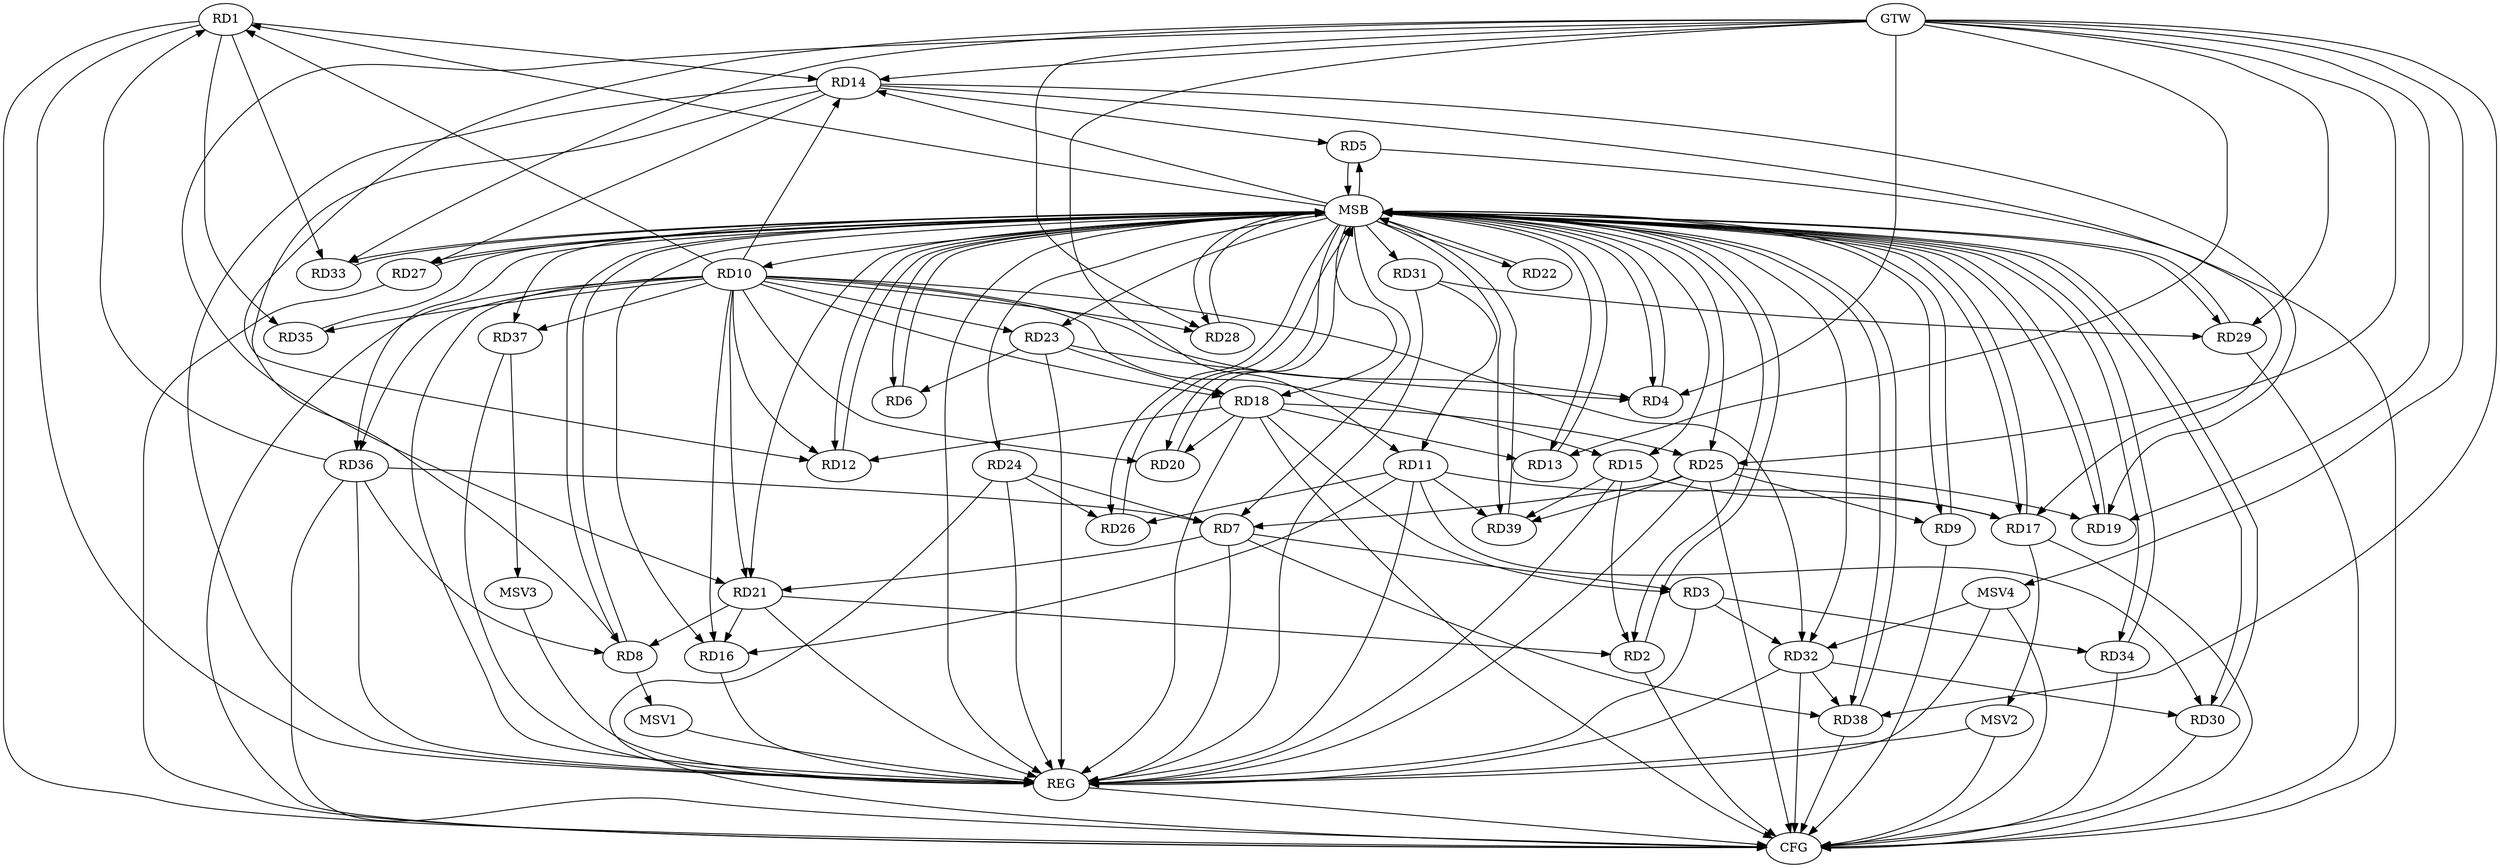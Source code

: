 strict digraph G {
  RD1 [ label="RD1" ];
  RD2 [ label="RD2" ];
  RD3 [ label="RD3" ];
  RD4 [ label="RD4" ];
  RD5 [ label="RD5" ];
  RD6 [ label="RD6" ];
  RD7 [ label="RD7" ];
  RD8 [ label="RD8" ];
  RD9 [ label="RD9" ];
  RD10 [ label="RD10" ];
  RD11 [ label="RD11" ];
  RD12 [ label="RD12" ];
  RD13 [ label="RD13" ];
  RD14 [ label="RD14" ];
  RD15 [ label="RD15" ];
  RD16 [ label="RD16" ];
  RD17 [ label="RD17" ];
  RD18 [ label="RD18" ];
  RD19 [ label="RD19" ];
  RD20 [ label="RD20" ];
  RD21 [ label="RD21" ];
  RD22 [ label="RD22" ];
  RD23 [ label="RD23" ];
  RD24 [ label="RD24" ];
  RD25 [ label="RD25" ];
  RD26 [ label="RD26" ];
  RD27 [ label="RD27" ];
  RD28 [ label="RD28" ];
  RD29 [ label="RD29" ];
  RD30 [ label="RD30" ];
  RD31 [ label="RD31" ];
  RD32 [ label="RD32" ];
  RD33 [ label="RD33" ];
  RD34 [ label="RD34" ];
  RD35 [ label="RD35" ];
  RD36 [ label="RD36" ];
  RD37 [ label="RD37" ];
  RD38 [ label="RD38" ];
  RD39 [ label="RD39" ];
  GTW [ label="GTW" ];
  REG [ label="REG" ];
  MSB [ label="MSB" ];
  CFG [ label="CFG" ];
  MSV1 [ label="MSV1" ];
  MSV2 [ label="MSV2" ];
  MSV3 [ label="MSV3" ];
  MSV4 [ label="MSV4" ];
  RD1 -> RD14;
  RD1 -> RD33;
  RD1 -> RD35;
  RD36 -> RD1;
  RD15 -> RD2;
  RD21 -> RD2;
  RD7 -> RD3;
  RD18 -> RD3;
  RD3 -> RD32;
  RD3 -> RD34;
  RD23 -> RD4;
  RD14 -> RD5;
  RD23 -> RD6;
  RD7 -> RD21;
  RD24 -> RD7;
  RD25 -> RD7;
  RD36 -> RD7;
  RD7 -> RD38;
  RD14 -> RD8;
  RD21 -> RD8;
  RD36 -> RD8;
  RD25 -> RD9;
  RD10 -> RD14;
  RD10 -> RD15;
  RD10 -> RD16;
  RD10 -> RD18;
  RD10 -> RD20;
  RD10 -> RD23;
  RD10 -> RD28;
  RD10 -> RD35;
  RD11 -> RD16;
  RD11 -> RD17;
  RD11 -> RD26;
  RD11 -> RD30;
  RD31 -> RD11;
  RD11 -> RD39;
  RD18 -> RD12;
  RD18 -> RD13;
  RD14 -> RD17;
  RD14 -> RD19;
  RD14 -> RD27;
  RD15 -> RD17;
  RD15 -> RD39;
  RD21 -> RD16;
  RD18 -> RD20;
  RD23 -> RD18;
  RD18 -> RD25;
  RD25 -> RD19;
  RD24 -> RD26;
  RD25 -> RD39;
  RD31 -> RD29;
  RD32 -> RD30;
  RD32 -> RD38;
  GTW -> RD38;
  GTW -> RD13;
  GTW -> RD4;
  GTW -> RD14;
  GTW -> RD12;
  GTW -> RD25;
  GTW -> RD28;
  GTW -> RD29;
  GTW -> RD19;
  GTW -> RD21;
  GTW -> RD33;
  GTW -> RD11;
  RD1 -> REG;
  RD3 -> REG;
  RD7 -> REG;
  RD10 -> REG;
  RD11 -> REG;
  RD14 -> REG;
  RD15 -> REG;
  RD16 -> REG;
  RD18 -> REG;
  RD21 -> REG;
  RD23 -> REG;
  RD24 -> REG;
  RD25 -> REG;
  RD31 -> REG;
  RD32 -> REG;
  RD36 -> REG;
  RD37 -> REG;
  RD2 -> MSB;
  MSB -> RD10;
  MSB -> RD28;
  MSB -> RD33;
  MSB -> REG;
  RD4 -> MSB;
  MSB -> RD6;
  MSB -> RD22;
  MSB -> RD26;
  RD5 -> MSB;
  MSB -> RD9;
  MSB -> RD29;
  RD6 -> MSB;
  MSB -> RD5;
  MSB -> RD14;
  MSB -> RD21;
  MSB -> RD27;
  MSB -> RD31;
  RD8 -> MSB;
  MSB -> RD17;
  RD9 -> MSB;
  MSB -> RD7;
  RD12 -> MSB;
  MSB -> RD34;
  MSB -> RD36;
  RD13 -> MSB;
  MSB -> RD24;
  RD17 -> MSB;
  MSB -> RD16;
  MSB -> RD19;
  MSB -> RD25;
  MSB -> RD38;
  RD19 -> MSB;
  RD20 -> MSB;
  RD22 -> MSB;
  MSB -> RD37;
  RD26 -> MSB;
  MSB -> RD1;
  RD27 -> MSB;
  MSB -> RD23;
  RD28 -> MSB;
  MSB -> RD4;
  RD29 -> MSB;
  MSB -> RD2;
  MSB -> RD39;
  RD30 -> MSB;
  RD33 -> MSB;
  MSB -> RD13;
  MSB -> RD15;
  RD34 -> MSB;
  MSB -> RD8;
  MSB -> RD20;
  MSB -> RD30;
  RD35 -> MSB;
  MSB -> RD12;
  RD38 -> MSB;
  RD39 -> MSB;
  MSB -> RD18;
  MSB -> RD32;
  RD2 -> CFG;
  RD34 -> CFG;
  RD24 -> CFG;
  RD29 -> CFG;
  RD36 -> CFG;
  RD27 -> CFG;
  RD9 -> CFG;
  RD17 -> CFG;
  RD30 -> CFG;
  RD18 -> CFG;
  RD38 -> CFG;
  RD25 -> CFG;
  RD5 -> CFG;
  RD1 -> CFG;
  RD32 -> CFG;
  REG -> CFG;
  RD10 -> CFG;
  RD10 -> RD37;
  RD10 -> RD36;
  RD10 -> RD4;
  RD10 -> RD21;
  RD10 -> RD1;
  RD10 -> RD32;
  RD10 -> RD12;
  RD8 -> MSV1;
  MSV1 -> REG;
  RD17 -> MSV2;
  MSV2 -> REG;
  MSV2 -> CFG;
  RD37 -> MSV3;
  MSV3 -> REG;
  MSV4 -> RD32;
  GTW -> MSV4;
  MSV4 -> REG;
  MSV4 -> CFG;
}
